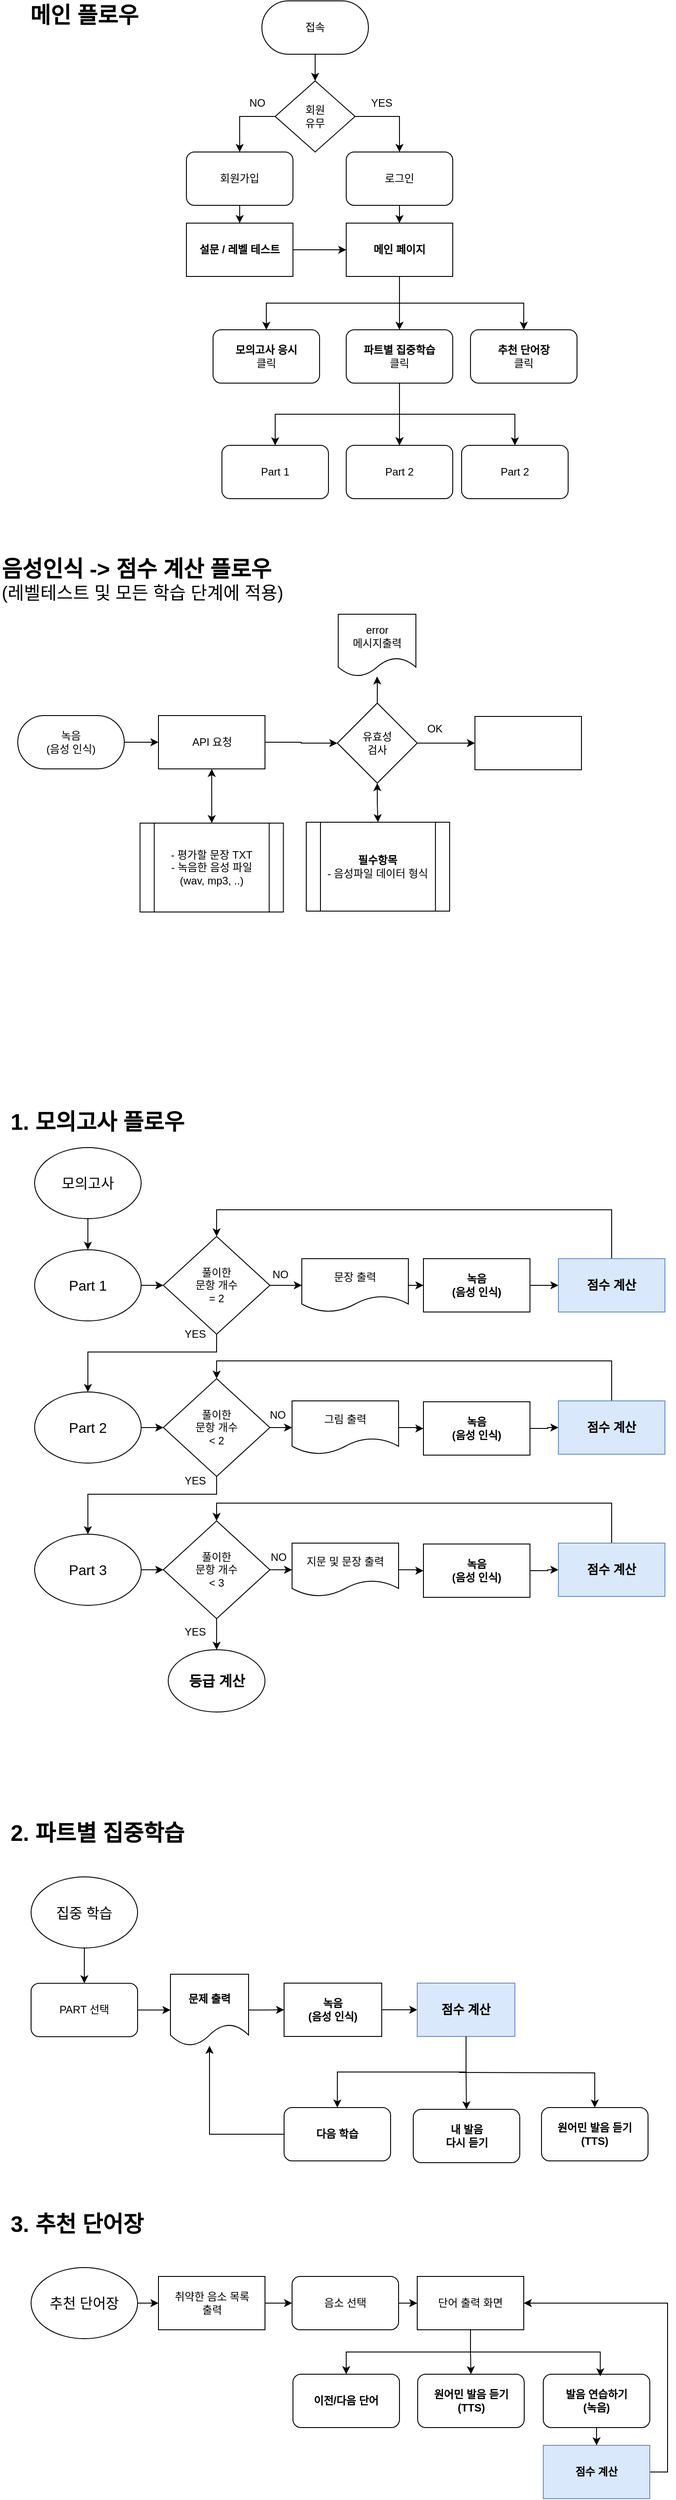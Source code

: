 <mxfile version="25.0.1">
  <diagram id="C5RBs43oDa-KdzZeNtuy" name="Page-1">
    <mxGraphModel dx="925" dy="498" grid="1" gridSize="10" guides="1" tooltips="1" connect="1" arrows="1" fold="1" page="1" pageScale="1" pageWidth="827" pageHeight="1169" math="0" shadow="0">
      <root>
        <mxCell id="WIyWlLk6GJQsqaUBKTNV-0" />
        <mxCell id="WIyWlLk6GJQsqaUBKTNV-1" parent="WIyWlLk6GJQsqaUBKTNV-0" />
        <mxCell id="WMfJV7rpTqCxI9mNvm0j-2" value="" style="edgeStyle=orthogonalEdgeStyle;rounded=0;orthogonalLoop=1;jettySize=auto;html=1;" edge="1" parent="WIyWlLk6GJQsqaUBKTNV-1" source="WMfJV7rpTqCxI9mNvm0j-0" target="WMfJV7rpTqCxI9mNvm0j-1">
          <mxGeometry relative="1" as="geometry" />
        </mxCell>
        <mxCell id="WMfJV7rpTqCxI9mNvm0j-0" value="회원가입" style="rounded=1;whiteSpace=wrap;html=1;" vertex="1" parent="WIyWlLk6GJQsqaUBKTNV-1">
          <mxGeometry x="230" y="200" width="120" height="60" as="geometry" />
        </mxCell>
        <mxCell id="WMfJV7rpTqCxI9mNvm0j-9" value="" style="edgeStyle=orthogonalEdgeStyle;rounded=0;orthogonalLoop=1;jettySize=auto;html=1;" edge="1" parent="WIyWlLk6GJQsqaUBKTNV-1" source="WMfJV7rpTqCxI9mNvm0j-1" target="WMfJV7rpTqCxI9mNvm0j-3">
          <mxGeometry relative="1" as="geometry" />
        </mxCell>
        <mxCell id="WMfJV7rpTqCxI9mNvm0j-1" value="&lt;b&gt;설문 / 레벨 테스트&lt;/b&gt;" style="whiteSpace=wrap;html=1;rounded=0;" vertex="1" parent="WIyWlLk6GJQsqaUBKTNV-1">
          <mxGeometry x="230" y="280" width="120" height="60" as="geometry" />
        </mxCell>
        <mxCell id="WMfJV7rpTqCxI9mNvm0j-11" value="" style="edgeStyle=orthogonalEdgeStyle;rounded=0;orthogonalLoop=1;jettySize=auto;html=1;" edge="1" parent="WIyWlLk6GJQsqaUBKTNV-1" source="WMfJV7rpTqCxI9mNvm0j-3" target="WMfJV7rpTqCxI9mNvm0j-10">
          <mxGeometry relative="1" as="geometry" />
        </mxCell>
        <mxCell id="WMfJV7rpTqCxI9mNvm0j-16" style="edgeStyle=orthogonalEdgeStyle;rounded=0;orthogonalLoop=1;jettySize=auto;html=1;exitX=0.5;exitY=1;exitDx=0;exitDy=0;" edge="1" parent="WIyWlLk6GJQsqaUBKTNV-1" source="WMfJV7rpTqCxI9mNvm0j-3" target="WMfJV7rpTqCxI9mNvm0j-14">
          <mxGeometry relative="1" as="geometry">
            <mxPoint x="470" y="390" as="sourcePoint" />
          </mxGeometry>
        </mxCell>
        <mxCell id="WMfJV7rpTqCxI9mNvm0j-42" style="edgeStyle=orthogonalEdgeStyle;rounded=0;orthogonalLoop=1;jettySize=auto;html=1;entryX=0.5;entryY=0;entryDx=0;entryDy=0;exitX=0.5;exitY=1;exitDx=0;exitDy=0;" edge="1" parent="WIyWlLk6GJQsqaUBKTNV-1" source="WMfJV7rpTqCxI9mNvm0j-3" target="WMfJV7rpTqCxI9mNvm0j-13">
          <mxGeometry relative="1" as="geometry" />
        </mxCell>
        <mxCell id="WMfJV7rpTqCxI9mNvm0j-3" value="&lt;b&gt;메인 페이지&lt;/b&gt;" style="rounded=0;whiteSpace=wrap;html=1;" vertex="1" parent="WIyWlLk6GJQsqaUBKTNV-1">
          <mxGeometry x="410" y="280" width="120" height="60" as="geometry" />
        </mxCell>
        <mxCell id="WMfJV7rpTqCxI9mNvm0j-8" value="" style="edgeStyle=orthogonalEdgeStyle;rounded=0;orthogonalLoop=1;jettySize=auto;html=1;" edge="1" parent="WIyWlLk6GJQsqaUBKTNV-1" source="WMfJV7rpTqCxI9mNvm0j-4" target="WMfJV7rpTqCxI9mNvm0j-3">
          <mxGeometry relative="1" as="geometry" />
        </mxCell>
        <mxCell id="WMfJV7rpTqCxI9mNvm0j-4" value="로그인" style="rounded=1;whiteSpace=wrap;html=1;" vertex="1" parent="WIyWlLk6GJQsqaUBKTNV-1">
          <mxGeometry x="410" y="200" width="120" height="60" as="geometry" />
        </mxCell>
        <mxCell id="WMfJV7rpTqCxI9mNvm0j-6" value="" style="edgeStyle=orthogonalEdgeStyle;rounded=0;orthogonalLoop=1;jettySize=auto;html=1;exitX=1;exitY=0.5;exitDx=0;exitDy=0;" edge="1" parent="WIyWlLk6GJQsqaUBKTNV-1" source="WMfJV7rpTqCxI9mNvm0j-37" target="WMfJV7rpTqCxI9mNvm0j-4">
          <mxGeometry relative="1" as="geometry">
            <mxPoint x="380" y="200" as="sourcePoint" />
          </mxGeometry>
        </mxCell>
        <mxCell id="WMfJV7rpTqCxI9mNvm0j-7" style="edgeStyle=orthogonalEdgeStyle;rounded=0;orthogonalLoop=1;jettySize=auto;html=1;entryX=0.5;entryY=0;entryDx=0;entryDy=0;exitX=0;exitY=0.5;exitDx=0;exitDy=0;" edge="1" parent="WIyWlLk6GJQsqaUBKTNV-1" source="WMfJV7rpTqCxI9mNvm0j-37" target="WMfJV7rpTqCxI9mNvm0j-0">
          <mxGeometry relative="1" as="geometry" />
        </mxCell>
        <mxCell id="WMfJV7rpTqCxI9mNvm0j-5" value="접속" style="rounded=1;whiteSpace=wrap;html=1;shape=label;aspect=fixed;arcSize=50;" vertex="1" parent="WIyWlLk6GJQsqaUBKTNV-1">
          <mxGeometry x="315" y="30" width="120" height="60" as="geometry" />
        </mxCell>
        <mxCell id="WMfJV7rpTqCxI9mNvm0j-21" value="" style="edgeStyle=orthogonalEdgeStyle;rounded=0;orthogonalLoop=1;jettySize=auto;html=1;" edge="1" parent="WIyWlLk6GJQsqaUBKTNV-1" source="WMfJV7rpTqCxI9mNvm0j-10" target="WMfJV7rpTqCxI9mNvm0j-20">
          <mxGeometry relative="1" as="geometry" />
        </mxCell>
        <mxCell id="WMfJV7rpTqCxI9mNvm0j-22" value="" style="edgeStyle=orthogonalEdgeStyle;rounded=0;orthogonalLoop=1;jettySize=auto;html=1;" edge="1" parent="WIyWlLk6GJQsqaUBKTNV-1" source="WMfJV7rpTqCxI9mNvm0j-10" target="WMfJV7rpTqCxI9mNvm0j-20">
          <mxGeometry relative="1" as="geometry" />
        </mxCell>
        <mxCell id="WMfJV7rpTqCxI9mNvm0j-24" style="edgeStyle=orthogonalEdgeStyle;rounded=0;orthogonalLoop=1;jettySize=auto;html=1;exitX=0.5;exitY=1;exitDx=0;exitDy=0;" edge="1" parent="WIyWlLk6GJQsqaUBKTNV-1" source="WMfJV7rpTqCxI9mNvm0j-10" target="WMfJV7rpTqCxI9mNvm0j-23">
          <mxGeometry relative="1" as="geometry" />
        </mxCell>
        <mxCell id="WMfJV7rpTqCxI9mNvm0j-26" style="edgeStyle=orthogonalEdgeStyle;rounded=0;orthogonalLoop=1;jettySize=auto;html=1;exitX=0.5;exitY=1;exitDx=0;exitDy=0;" edge="1" parent="WIyWlLk6GJQsqaUBKTNV-1" source="WMfJV7rpTqCxI9mNvm0j-10" target="WMfJV7rpTqCxI9mNvm0j-25">
          <mxGeometry relative="1" as="geometry" />
        </mxCell>
        <mxCell id="WMfJV7rpTqCxI9mNvm0j-10" value="&lt;b&gt;파트별 집중학습&lt;/b&gt;&lt;br&gt;클릭" style="whiteSpace=wrap;html=1;rounded=1;" vertex="1" parent="WIyWlLk6GJQsqaUBKTNV-1">
          <mxGeometry x="410" y="400" width="120" height="60" as="geometry" />
        </mxCell>
        <mxCell id="WMfJV7rpTqCxI9mNvm0j-13" value="&lt;b&gt;추천 단어장&lt;/b&gt;&lt;br&gt;클릭" style="whiteSpace=wrap;html=1;rounded=1;" vertex="1" parent="WIyWlLk6GJQsqaUBKTNV-1">
          <mxGeometry x="550" y="400" width="120" height="60" as="geometry" />
        </mxCell>
        <mxCell id="WMfJV7rpTqCxI9mNvm0j-14" value="&lt;b&gt;모의고사 응시&lt;/b&gt;&lt;br&gt;클릭" style="whiteSpace=wrap;html=1;rounded=1;" vertex="1" parent="WIyWlLk6GJQsqaUBKTNV-1">
          <mxGeometry x="260" y="400" width="120" height="60" as="geometry" />
        </mxCell>
        <mxCell id="WMfJV7rpTqCxI9mNvm0j-20" value="Part 2" style="whiteSpace=wrap;html=1;rounded=1;" vertex="1" parent="WIyWlLk6GJQsqaUBKTNV-1">
          <mxGeometry x="410" y="530" width="120" height="60" as="geometry" />
        </mxCell>
        <mxCell id="WMfJV7rpTqCxI9mNvm0j-23" value="Part 1" style="whiteSpace=wrap;html=1;rounded=1;" vertex="1" parent="WIyWlLk6GJQsqaUBKTNV-1">
          <mxGeometry x="270" y="530" width="120" height="60" as="geometry" />
        </mxCell>
        <mxCell id="WMfJV7rpTqCxI9mNvm0j-25" value="Part 2" style="whiteSpace=wrap;html=1;rounded=1;" vertex="1" parent="WIyWlLk6GJQsqaUBKTNV-1">
          <mxGeometry x="540" y="530" width="120" height="60" as="geometry" />
        </mxCell>
        <mxCell id="WMfJV7rpTqCxI9mNvm0j-27" value="&lt;font style=&quot;font-size: 25px;&quot;&gt;&lt;b&gt;메인 플로우&lt;/b&gt;&lt;/font&gt;" style="text;html=1;align=center;verticalAlign=middle;whiteSpace=wrap;rounded=0;" vertex="1" parent="WIyWlLk6GJQsqaUBKTNV-1">
          <mxGeometry x="40" y="30" width="150" height="30" as="geometry" />
        </mxCell>
        <mxCell id="WMfJV7rpTqCxI9mNvm0j-28" value="&lt;font style=&quot;&quot;&gt;&lt;b style=&quot;font-size: 25px;&quot;&gt;음성인식 -&amp;gt; 점수 계산 플로우&lt;/b&gt;&lt;br&gt;&lt;font style=&quot;font-size: 20px;&quot;&gt;(레벨테스트 및 모든 학습 단계에 적용)&lt;/font&gt;&lt;/font&gt;" style="text;html=1;align=left;verticalAlign=middle;whiteSpace=wrap;rounded=0;" vertex="1" parent="WIyWlLk6GJQsqaUBKTNV-1">
          <mxGeometry x="20" y="620" width="370" height="120" as="geometry" />
        </mxCell>
        <mxCell id="WMfJV7rpTqCxI9mNvm0j-144" value="" style="edgeStyle=orthogonalEdgeStyle;rounded=0;orthogonalLoop=1;jettySize=auto;html=1;" edge="1" parent="WIyWlLk6GJQsqaUBKTNV-1" source="WMfJV7rpTqCxI9mNvm0j-29" target="WMfJV7rpTqCxI9mNvm0j-143">
          <mxGeometry relative="1" as="geometry" />
        </mxCell>
        <mxCell id="WMfJV7rpTqCxI9mNvm0j-29" value="녹음&lt;br&gt;(음성 인식)" style="rounded=1;whiteSpace=wrap;html=1;shape=label;aspect=fixed;arcSize=50;" vertex="1" parent="WIyWlLk6GJQsqaUBKTNV-1">
          <mxGeometry x="40" y="834" width="120" height="60" as="geometry" />
        </mxCell>
        <mxCell id="WMfJV7rpTqCxI9mNvm0j-38" value="" style="edgeStyle=orthogonalEdgeStyle;rounded=0;orthogonalLoop=1;jettySize=auto;html=1;entryX=0.5;entryY=0;entryDx=0;entryDy=0;" edge="1" parent="WIyWlLk6GJQsqaUBKTNV-1" source="WMfJV7rpTqCxI9mNvm0j-5" target="WMfJV7rpTqCxI9mNvm0j-37">
          <mxGeometry relative="1" as="geometry">
            <mxPoint x="380" y="100" as="sourcePoint" />
            <mxPoint x="290" y="260" as="targetPoint" />
          </mxGeometry>
        </mxCell>
        <mxCell id="WMfJV7rpTqCxI9mNvm0j-37" value="회원&lt;br&gt;유무" style="rhombus;whiteSpace=wrap;html=1;" vertex="1" parent="WIyWlLk6GJQsqaUBKTNV-1">
          <mxGeometry x="330" y="120" width="90" height="80" as="geometry" />
        </mxCell>
        <mxCell id="WMfJV7rpTqCxI9mNvm0j-40" value="YES" style="text;html=1;align=center;verticalAlign=middle;whiteSpace=wrap;rounded=0;" vertex="1" parent="WIyWlLk6GJQsqaUBKTNV-1">
          <mxGeometry x="420" y="130" width="60" height="30" as="geometry" />
        </mxCell>
        <mxCell id="WMfJV7rpTqCxI9mNvm0j-41" value="NO" style="text;html=1;align=center;verticalAlign=middle;whiteSpace=wrap;rounded=0;" vertex="1" parent="WIyWlLk6GJQsqaUBKTNV-1">
          <mxGeometry x="280" y="130" width="60" height="30" as="geometry" />
        </mxCell>
        <mxCell id="WMfJV7rpTqCxI9mNvm0j-43" value="&lt;font style=&quot;&quot;&gt;&lt;b style=&quot;font-size: 25px;&quot;&gt;1. 모의고사 플로우&lt;/b&gt;&lt;br&gt;&lt;/font&gt;" style="text;html=1;align=left;verticalAlign=middle;whiteSpace=wrap;rounded=0;" vertex="1" parent="WIyWlLk6GJQsqaUBKTNV-1">
          <mxGeometry x="30" y="1270" width="230" height="40" as="geometry" />
        </mxCell>
        <mxCell id="WMfJV7rpTqCxI9mNvm0j-46" value="" style="edgeStyle=orthogonalEdgeStyle;rounded=0;orthogonalLoop=1;jettySize=auto;html=1;" edge="1" parent="WIyWlLk6GJQsqaUBKTNV-1" source="WMfJV7rpTqCxI9mNvm0j-44" target="WMfJV7rpTqCxI9mNvm0j-45">
          <mxGeometry relative="1" as="geometry" />
        </mxCell>
        <mxCell id="WMfJV7rpTqCxI9mNvm0j-44" value="&lt;font style=&quot;font-size: 16px;&quot;&gt;Part 1&lt;/font&gt;" style="ellipse;whiteSpace=wrap;html=1;strokeWidth=1;" vertex="1" parent="WIyWlLk6GJQsqaUBKTNV-1">
          <mxGeometry x="59" y="1435" width="120" height="80" as="geometry" />
        </mxCell>
        <mxCell id="WMfJV7rpTqCxI9mNvm0j-48" value="" style="edgeStyle=orthogonalEdgeStyle;rounded=0;orthogonalLoop=1;jettySize=auto;html=1;" edge="1" parent="WIyWlLk6GJQsqaUBKTNV-1" source="WMfJV7rpTqCxI9mNvm0j-45" target="WMfJV7rpTqCxI9mNvm0j-47">
          <mxGeometry relative="1" as="geometry" />
        </mxCell>
        <mxCell id="WMfJV7rpTqCxI9mNvm0j-80" style="edgeStyle=orthogonalEdgeStyle;rounded=0;orthogonalLoop=1;jettySize=auto;html=1;entryX=0.5;entryY=0;entryDx=0;entryDy=0;" edge="1" parent="WIyWlLk6GJQsqaUBKTNV-1" source="WMfJV7rpTqCxI9mNvm0j-45" target="WMfJV7rpTqCxI9mNvm0j-63">
          <mxGeometry relative="1" as="geometry">
            <Array as="points">
              <mxPoint x="264" y="1550" />
              <mxPoint x="119" y="1550" />
            </Array>
          </mxGeometry>
        </mxCell>
        <mxCell id="WMfJV7rpTqCxI9mNvm0j-45" value="풀이한 &lt;br&gt;문항 개수&lt;div&gt;= 2&lt;/div&gt;" style="rhombus;whiteSpace=wrap;html=1;strokeWidth=1;" vertex="1" parent="WIyWlLk6GJQsqaUBKTNV-1">
          <mxGeometry x="204" y="1420" width="120" height="110" as="geometry" />
        </mxCell>
        <mxCell id="WMfJV7rpTqCxI9mNvm0j-91" value="" style="edgeStyle=orthogonalEdgeStyle;rounded=0;orthogonalLoop=1;jettySize=auto;html=1;" edge="1" parent="WIyWlLk6GJQsqaUBKTNV-1" source="WMfJV7rpTqCxI9mNvm0j-47" target="WMfJV7rpTqCxI9mNvm0j-49">
          <mxGeometry relative="1" as="geometry" />
        </mxCell>
        <mxCell id="WMfJV7rpTqCxI9mNvm0j-47" value="문장 출력" style="whiteSpace=wrap;html=1;strokeWidth=1;shape=document;boundedLbl=1;" vertex="1" parent="WIyWlLk6GJQsqaUBKTNV-1">
          <mxGeometry x="360" y="1445" width="120" height="60" as="geometry" />
        </mxCell>
        <mxCell id="WMfJV7rpTqCxI9mNvm0j-55" value="" style="edgeStyle=orthogonalEdgeStyle;rounded=0;orthogonalLoop=1;jettySize=auto;html=1;" edge="1" parent="WIyWlLk6GJQsqaUBKTNV-1" source="WMfJV7rpTqCxI9mNvm0j-49" target="WMfJV7rpTqCxI9mNvm0j-54">
          <mxGeometry relative="1" as="geometry" />
        </mxCell>
        <mxCell id="WMfJV7rpTqCxI9mNvm0j-49" value="녹음&lt;br&gt;(음성 인식)" style="whiteSpace=wrap;html=1;strokeWidth=1;fontStyle=1" vertex="1" parent="WIyWlLk6GJQsqaUBKTNV-1">
          <mxGeometry x="497" y="1445" width="120" height="60" as="geometry" />
        </mxCell>
        <mxCell id="WMfJV7rpTqCxI9mNvm0j-56" style="edgeStyle=orthogonalEdgeStyle;rounded=0;orthogonalLoop=1;jettySize=auto;html=1;exitX=0.5;exitY=1;exitDx=0;exitDy=0;" edge="1" parent="WIyWlLk6GJQsqaUBKTNV-1" source="WMfJV7rpTqCxI9mNvm0j-54" target="WMfJV7rpTqCxI9mNvm0j-45">
          <mxGeometry relative="1" as="geometry">
            <mxPoint x="259" y="1420" as="targetPoint" />
            <Array as="points">
              <mxPoint x="709" y="1390" />
              <mxPoint x="264" y="1390" />
            </Array>
          </mxGeometry>
        </mxCell>
        <mxCell id="WMfJV7rpTqCxI9mNvm0j-54" value="점수 계산" style="whiteSpace=wrap;html=1;strokeWidth=1;fillColor=#dae8fc;strokeColor=#6c8ebf;fontSize=14;fontStyle=1" vertex="1" parent="WIyWlLk6GJQsqaUBKTNV-1">
          <mxGeometry x="649" y="1445" width="120" height="60" as="geometry" />
        </mxCell>
        <mxCell id="WMfJV7rpTqCxI9mNvm0j-84" value="" style="edgeStyle=orthogonalEdgeStyle;rounded=0;orthogonalLoop=1;jettySize=auto;html=1;" edge="1" parent="WIyWlLk6GJQsqaUBKTNV-1" source="WMfJV7rpTqCxI9mNvm0j-61" target="WMfJV7rpTqCxI9mNvm0j-44">
          <mxGeometry relative="1" as="geometry" />
        </mxCell>
        <mxCell id="WMfJV7rpTqCxI9mNvm0j-61" value="&lt;font style=&quot;font-size: 16px;&quot;&gt;모의고사&lt;br&gt;&lt;/font&gt;" style="ellipse;whiteSpace=wrap;html=1;" vertex="1" parent="WIyWlLk6GJQsqaUBKTNV-1">
          <mxGeometry x="59" y="1320" width="120" height="80" as="geometry" />
        </mxCell>
        <mxCell id="WMfJV7rpTqCxI9mNvm0j-62" value="" style="edgeStyle=orthogonalEdgeStyle;rounded=0;orthogonalLoop=1;jettySize=auto;html=1;" edge="1" source="WMfJV7rpTqCxI9mNvm0j-63" target="WMfJV7rpTqCxI9mNvm0j-65" parent="WIyWlLk6GJQsqaUBKTNV-1">
          <mxGeometry relative="1" as="geometry" />
        </mxCell>
        <mxCell id="WMfJV7rpTqCxI9mNvm0j-63" value="&lt;font style=&quot;font-size: 16px;&quot;&gt;Part 2&lt;/font&gt;" style="ellipse;whiteSpace=wrap;html=1;strokeWidth=1;" vertex="1" parent="WIyWlLk6GJQsqaUBKTNV-1">
          <mxGeometry x="59" y="1595" width="120" height="80" as="geometry" />
        </mxCell>
        <mxCell id="WMfJV7rpTqCxI9mNvm0j-64" value="" style="edgeStyle=orthogonalEdgeStyle;rounded=0;orthogonalLoop=1;jettySize=auto;html=1;" edge="1" source="WMfJV7rpTqCxI9mNvm0j-65" target="WMfJV7rpTqCxI9mNvm0j-66" parent="WIyWlLk6GJQsqaUBKTNV-1">
          <mxGeometry relative="1" as="geometry" />
        </mxCell>
        <mxCell id="WMfJV7rpTqCxI9mNvm0j-81" style="edgeStyle=orthogonalEdgeStyle;rounded=0;orthogonalLoop=1;jettySize=auto;html=1;" edge="1" parent="WIyWlLk6GJQsqaUBKTNV-1" source="WMfJV7rpTqCxI9mNvm0j-65" target="WMfJV7rpTqCxI9mNvm0j-72">
          <mxGeometry relative="1" as="geometry">
            <Array as="points">
              <mxPoint x="264" y="1710" />
              <mxPoint x="119" y="1710" />
            </Array>
          </mxGeometry>
        </mxCell>
        <mxCell id="WMfJV7rpTqCxI9mNvm0j-65" value="풀이한 &lt;br&gt;문항 개수&lt;div&gt;&amp;lt; 2&lt;/div&gt;" style="rhombus;whiteSpace=wrap;html=1;strokeWidth=1;" vertex="1" parent="WIyWlLk6GJQsqaUBKTNV-1">
          <mxGeometry x="204" y="1580" width="120" height="110" as="geometry" />
        </mxCell>
        <mxCell id="WMfJV7rpTqCxI9mNvm0j-92" value="" style="edgeStyle=orthogonalEdgeStyle;rounded=0;orthogonalLoop=1;jettySize=auto;html=1;" edge="1" parent="WIyWlLk6GJQsqaUBKTNV-1" source="WMfJV7rpTqCxI9mNvm0j-66" target="WMfJV7rpTqCxI9mNvm0j-68">
          <mxGeometry relative="1" as="geometry" />
        </mxCell>
        <mxCell id="WMfJV7rpTqCxI9mNvm0j-66" value="그림 출력" style="whiteSpace=wrap;html=1;strokeWidth=1;shape=document;boundedLbl=1;" vertex="1" parent="WIyWlLk6GJQsqaUBKTNV-1">
          <mxGeometry x="349" y="1605" width="120" height="60" as="geometry" />
        </mxCell>
        <mxCell id="WMfJV7rpTqCxI9mNvm0j-67" value="" style="edgeStyle=orthogonalEdgeStyle;rounded=0;orthogonalLoop=1;jettySize=auto;html=1;" edge="1" source="WMfJV7rpTqCxI9mNvm0j-68" target="WMfJV7rpTqCxI9mNvm0j-70" parent="WIyWlLk6GJQsqaUBKTNV-1">
          <mxGeometry relative="1" as="geometry" />
        </mxCell>
        <mxCell id="WMfJV7rpTqCxI9mNvm0j-68" value="녹음&lt;br&gt;(음성 인식)" style="whiteSpace=wrap;html=1;strokeWidth=1;fontStyle=1" vertex="1" parent="WIyWlLk6GJQsqaUBKTNV-1">
          <mxGeometry x="497" y="1606" width="120" height="60" as="geometry" />
        </mxCell>
        <mxCell id="WMfJV7rpTqCxI9mNvm0j-69" style="edgeStyle=orthogonalEdgeStyle;rounded=0;orthogonalLoop=1;jettySize=auto;html=1;exitX=0.5;exitY=1;exitDx=0;exitDy=0;" edge="1" source="WMfJV7rpTqCxI9mNvm0j-70" target="WMfJV7rpTqCxI9mNvm0j-65" parent="WIyWlLk6GJQsqaUBKTNV-1">
          <mxGeometry relative="1" as="geometry">
            <mxPoint x="259" y="1580" as="targetPoint" />
            <Array as="points">
              <mxPoint x="709" y="1560" />
              <mxPoint x="264" y="1560" />
            </Array>
          </mxGeometry>
        </mxCell>
        <mxCell id="WMfJV7rpTqCxI9mNvm0j-70" value="점수 계산" style="whiteSpace=wrap;html=1;strokeWidth=1;fillColor=#dae8fc;strokeColor=#6c8ebf;fontSize=14;fontStyle=1" vertex="1" parent="WIyWlLk6GJQsqaUBKTNV-1">
          <mxGeometry x="649" y="1605" width="120" height="60" as="geometry" />
        </mxCell>
        <mxCell id="WMfJV7rpTqCxI9mNvm0j-71" value="" style="edgeStyle=orthogonalEdgeStyle;rounded=0;orthogonalLoop=1;jettySize=auto;html=1;" edge="1" source="WMfJV7rpTqCxI9mNvm0j-72" target="WMfJV7rpTqCxI9mNvm0j-74" parent="WIyWlLk6GJQsqaUBKTNV-1">
          <mxGeometry relative="1" as="geometry" />
        </mxCell>
        <mxCell id="WMfJV7rpTqCxI9mNvm0j-72" value="&lt;font style=&quot;font-size: 16px;&quot;&gt;Part 3&lt;/font&gt;" style="ellipse;whiteSpace=wrap;html=1;strokeWidth=1;" vertex="1" parent="WIyWlLk6GJQsqaUBKTNV-1">
          <mxGeometry x="59" y="1755" width="120" height="80" as="geometry" />
        </mxCell>
        <mxCell id="WMfJV7rpTqCxI9mNvm0j-73" value="" style="edgeStyle=orthogonalEdgeStyle;rounded=0;orthogonalLoop=1;jettySize=auto;html=1;" edge="1" source="WMfJV7rpTqCxI9mNvm0j-74" target="WMfJV7rpTqCxI9mNvm0j-75" parent="WIyWlLk6GJQsqaUBKTNV-1">
          <mxGeometry relative="1" as="geometry" />
        </mxCell>
        <mxCell id="WMfJV7rpTqCxI9mNvm0j-89" value="" style="edgeStyle=orthogonalEdgeStyle;rounded=0;orthogonalLoop=1;jettySize=auto;html=1;" edge="1" parent="WIyWlLk6GJQsqaUBKTNV-1" source="WMfJV7rpTqCxI9mNvm0j-74" target="WMfJV7rpTqCxI9mNvm0j-88">
          <mxGeometry relative="1" as="geometry" />
        </mxCell>
        <mxCell id="WMfJV7rpTqCxI9mNvm0j-74" value="풀이한 &lt;br&gt;문항 개수&lt;div&gt;&amp;lt; 3&lt;/div&gt;" style="rhombus;whiteSpace=wrap;html=1;strokeWidth=1;" vertex="1" parent="WIyWlLk6GJQsqaUBKTNV-1">
          <mxGeometry x="204" y="1740" width="120" height="110" as="geometry" />
        </mxCell>
        <mxCell id="WMfJV7rpTqCxI9mNvm0j-93" value="" style="edgeStyle=orthogonalEdgeStyle;rounded=0;orthogonalLoop=1;jettySize=auto;html=1;" edge="1" parent="WIyWlLk6GJQsqaUBKTNV-1" source="WMfJV7rpTqCxI9mNvm0j-75" target="WMfJV7rpTqCxI9mNvm0j-77">
          <mxGeometry relative="1" as="geometry" />
        </mxCell>
        <mxCell id="WMfJV7rpTqCxI9mNvm0j-75" value="지문 및 문장 출력" style="whiteSpace=wrap;html=1;strokeWidth=1;shape=document;boundedLbl=1;" vertex="1" parent="WIyWlLk6GJQsqaUBKTNV-1">
          <mxGeometry x="349" y="1765" width="120" height="60" as="geometry" />
        </mxCell>
        <mxCell id="WMfJV7rpTqCxI9mNvm0j-76" value="" style="edgeStyle=orthogonalEdgeStyle;rounded=0;orthogonalLoop=1;jettySize=auto;html=1;" edge="1" source="WMfJV7rpTqCxI9mNvm0j-77" target="WMfJV7rpTqCxI9mNvm0j-79" parent="WIyWlLk6GJQsqaUBKTNV-1">
          <mxGeometry relative="1" as="geometry" />
        </mxCell>
        <mxCell id="WMfJV7rpTqCxI9mNvm0j-77" value="녹음&lt;br&gt;(음성 인식)" style="whiteSpace=wrap;html=1;strokeWidth=1;fontStyle=1" vertex="1" parent="WIyWlLk6GJQsqaUBKTNV-1">
          <mxGeometry x="497" y="1766" width="120" height="60" as="geometry" />
        </mxCell>
        <mxCell id="WMfJV7rpTqCxI9mNvm0j-78" style="edgeStyle=orthogonalEdgeStyle;rounded=0;orthogonalLoop=1;jettySize=auto;html=1;exitX=0.5;exitY=1;exitDx=0;exitDy=0;" edge="1" source="WMfJV7rpTqCxI9mNvm0j-79" target="WMfJV7rpTqCxI9mNvm0j-74" parent="WIyWlLk6GJQsqaUBKTNV-1">
          <mxGeometry relative="1" as="geometry">
            <mxPoint x="259" y="1740" as="targetPoint" />
            <Array as="points">
              <mxPoint x="709" y="1720" />
              <mxPoint x="264" y="1720" />
            </Array>
          </mxGeometry>
        </mxCell>
        <mxCell id="WMfJV7rpTqCxI9mNvm0j-79" value="점수 계산" style="whiteSpace=wrap;html=1;strokeWidth=1;fillColor=#dae8fc;strokeColor=#6c8ebf;fontSize=14;fontStyle=1" vertex="1" parent="WIyWlLk6GJQsqaUBKTNV-1">
          <mxGeometry x="649" y="1765" width="120" height="60" as="geometry" />
        </mxCell>
        <mxCell id="WMfJV7rpTqCxI9mNvm0j-88" value="&lt;span style=&quot;font-size: 16px;&quot;&gt;&lt;b&gt;등급 계산&lt;/b&gt;&lt;/span&gt;" style="whiteSpace=wrap;html=1;strokeWidth=1;rounded=0;shape=ellipse;perimeter=ellipsePerimeter;" vertex="1" parent="WIyWlLk6GJQsqaUBKTNV-1">
          <mxGeometry x="209.5" y="1885" width="109" height="70" as="geometry" />
        </mxCell>
        <mxCell id="WMfJV7rpTqCxI9mNvm0j-94" value="YES" style="text;html=1;align=center;verticalAlign=middle;whiteSpace=wrap;rounded=0;" vertex="1" parent="WIyWlLk6GJQsqaUBKTNV-1">
          <mxGeometry x="210" y="1515" width="60" height="30" as="geometry" />
        </mxCell>
        <mxCell id="WMfJV7rpTqCxI9mNvm0j-95" value="YES" style="text;html=1;align=center;verticalAlign=middle;whiteSpace=wrap;rounded=0;" vertex="1" parent="WIyWlLk6GJQsqaUBKTNV-1">
          <mxGeometry x="210" y="1680" width="60" height="30" as="geometry" />
        </mxCell>
        <mxCell id="WMfJV7rpTqCxI9mNvm0j-96" value="YES" style="text;html=1;align=center;verticalAlign=middle;whiteSpace=wrap;rounded=0;" vertex="1" parent="WIyWlLk6GJQsqaUBKTNV-1">
          <mxGeometry x="209.5" y="1850" width="60" height="30" as="geometry" />
        </mxCell>
        <mxCell id="WMfJV7rpTqCxI9mNvm0j-97" value="NO" style="text;html=1;align=center;verticalAlign=middle;whiteSpace=wrap;rounded=0;" vertex="1" parent="WIyWlLk6GJQsqaUBKTNV-1">
          <mxGeometry x="306" y="1448" width="60" height="30" as="geometry" />
        </mxCell>
        <mxCell id="WMfJV7rpTqCxI9mNvm0j-98" value="NO" style="text;html=1;align=center;verticalAlign=middle;whiteSpace=wrap;rounded=0;" vertex="1" parent="WIyWlLk6GJQsqaUBKTNV-1">
          <mxGeometry x="303" y="1606" width="60" height="30" as="geometry" />
        </mxCell>
        <mxCell id="WMfJV7rpTqCxI9mNvm0j-99" value="NO" style="text;html=1;align=center;verticalAlign=middle;whiteSpace=wrap;rounded=0;" vertex="1" parent="WIyWlLk6GJQsqaUBKTNV-1">
          <mxGeometry x="304" y="1766" width="60" height="30" as="geometry" />
        </mxCell>
        <mxCell id="WMfJV7rpTqCxI9mNvm0j-122" value="" style="edgeStyle=orthogonalEdgeStyle;rounded=0;orthogonalLoop=1;jettySize=auto;html=1;" edge="1" parent="WIyWlLk6GJQsqaUBKTNV-1" source="WMfJV7rpTqCxI9mNvm0j-100" target="WMfJV7rpTqCxI9mNvm0j-121">
          <mxGeometry relative="1" as="geometry" />
        </mxCell>
        <mxCell id="WMfJV7rpTqCxI9mNvm0j-100" value="&lt;font style=&quot;font-size: 16px;&quot;&gt;집중 학습&lt;/font&gt;" style="ellipse;whiteSpace=wrap;html=1;" vertex="1" parent="WIyWlLk6GJQsqaUBKTNV-1">
          <mxGeometry x="55" y="2140.5" width="120" height="80" as="geometry" />
        </mxCell>
        <mxCell id="WMfJV7rpTqCxI9mNvm0j-104" value="" style="edgeStyle=orthogonalEdgeStyle;rounded=0;orthogonalLoop=1;jettySize=auto;html=1;" edge="1" source="WMfJV7rpTqCxI9mNvm0j-107" target="WMfJV7rpTqCxI9mNvm0j-106" parent="WIyWlLk6GJQsqaUBKTNV-1">
          <mxGeometry relative="1" as="geometry" />
        </mxCell>
        <mxCell id="WMfJV7rpTqCxI9mNvm0j-111" value="" style="edgeStyle=orthogonalEdgeStyle;rounded=0;orthogonalLoop=1;jettySize=auto;html=1;" edge="1" parent="WIyWlLk6GJQsqaUBKTNV-1" source="WMfJV7rpTqCxI9mNvm0j-106" target="WMfJV7rpTqCxI9mNvm0j-110">
          <mxGeometry relative="1" as="geometry" />
        </mxCell>
        <mxCell id="WMfJV7rpTqCxI9mNvm0j-106" value="녹음&lt;br&gt;(음성 인식)" style="whiteSpace=wrap;html=1;strokeWidth=1;fontStyle=1" vertex="1" parent="WIyWlLk6GJQsqaUBKTNV-1">
          <mxGeometry x="340" y="2260" width="110" height="60" as="geometry" />
        </mxCell>
        <mxCell id="WMfJV7rpTqCxI9mNvm0j-107" value="문제 출력" style="whiteSpace=wrap;html=1;strokeWidth=1;shape=document;boundedLbl=1;fontStyle=1" vertex="1" parent="WIyWlLk6GJQsqaUBKTNV-1">
          <mxGeometry x="212" y="2250" width="88" height="80.5" as="geometry" />
        </mxCell>
        <mxCell id="WMfJV7rpTqCxI9mNvm0j-113" value="" style="edgeStyle=orthogonalEdgeStyle;rounded=0;orthogonalLoop=1;jettySize=auto;html=1;" edge="1" parent="WIyWlLk6GJQsqaUBKTNV-1" source="WMfJV7rpTqCxI9mNvm0j-110" target="WMfJV7rpTqCxI9mNvm0j-112">
          <mxGeometry relative="1" as="geometry" />
        </mxCell>
        <mxCell id="WMfJV7rpTqCxI9mNvm0j-116" style="edgeStyle=orthogonalEdgeStyle;rounded=0;orthogonalLoop=1;jettySize=auto;html=1;" edge="1" parent="WIyWlLk6GJQsqaUBKTNV-1" target="WMfJV7rpTqCxI9mNvm0j-115">
          <mxGeometry relative="1" as="geometry">
            <mxPoint x="537" y="2360.5" as="sourcePoint" />
          </mxGeometry>
        </mxCell>
        <mxCell id="WMfJV7rpTqCxI9mNvm0j-110" value="&lt;font style=&quot;font-size: 14px;&quot;&gt;점수 계산&lt;/font&gt;" style="whiteSpace=wrap;html=1;strokeWidth=1;fontStyle=1;fillColor=#dae8fc;strokeColor=#6c8ebf;" vertex="1" parent="WIyWlLk6GJQsqaUBKTNV-1">
          <mxGeometry x="490" y="2260" width="110" height="60" as="geometry" />
        </mxCell>
        <mxCell id="WMfJV7rpTqCxI9mNvm0j-112" value="내 발음&lt;br&gt;다시 듣기" style="whiteSpace=wrap;html=1;strokeWidth=1;fontStyle=1;rounded=1;" vertex="1" parent="WIyWlLk6GJQsqaUBKTNV-1">
          <mxGeometry x="485.5" y="2402" width="120" height="60" as="geometry" />
        </mxCell>
        <mxCell id="WMfJV7rpTqCxI9mNvm0j-120" style="edgeStyle=orthogonalEdgeStyle;rounded=0;orthogonalLoop=1;jettySize=auto;html=1;" edge="1" parent="WIyWlLk6GJQsqaUBKTNV-1" source="WMfJV7rpTqCxI9mNvm0j-114" target="WMfJV7rpTqCxI9mNvm0j-107">
          <mxGeometry relative="1" as="geometry" />
        </mxCell>
        <mxCell id="WMfJV7rpTqCxI9mNvm0j-114" value="다음 학습" style="whiteSpace=wrap;html=1;strokeWidth=1;fontStyle=1;rounded=1;" vertex="1" parent="WIyWlLk6GJQsqaUBKTNV-1">
          <mxGeometry x="340" y="2400" width="120" height="60" as="geometry" />
        </mxCell>
        <mxCell id="WMfJV7rpTqCxI9mNvm0j-115" value="원어민 발음 듣기&lt;br&gt;(TTS)" style="whiteSpace=wrap;html=1;strokeWidth=1;fontStyle=1;rounded=1;" vertex="1" parent="WIyWlLk6GJQsqaUBKTNV-1">
          <mxGeometry x="630" y="2400" width="120" height="60" as="geometry" />
        </mxCell>
        <mxCell id="WMfJV7rpTqCxI9mNvm0j-118" style="edgeStyle=orthogonalEdgeStyle;rounded=0;orthogonalLoop=1;jettySize=auto;html=1;entryX=0.5;entryY=0;entryDx=0;entryDy=0;exitX=0.5;exitY=1;exitDx=0;exitDy=0;" edge="1" parent="WIyWlLk6GJQsqaUBKTNV-1" source="WMfJV7rpTqCxI9mNvm0j-110" target="WMfJV7rpTqCxI9mNvm0j-114">
          <mxGeometry relative="1" as="geometry" />
        </mxCell>
        <mxCell id="WMfJV7rpTqCxI9mNvm0j-119" value="&lt;font style=&quot;&quot;&gt;&lt;b style=&quot;font-size: 25px;&quot;&gt;2. 파트별 집중학습&lt;/b&gt;&lt;br&gt;&lt;/font&gt;" style="text;html=1;align=left;verticalAlign=middle;whiteSpace=wrap;rounded=0;" vertex="1" parent="WIyWlLk6GJQsqaUBKTNV-1">
          <mxGeometry x="30" y="2070" width="230" height="40" as="geometry" />
        </mxCell>
        <mxCell id="WMfJV7rpTqCxI9mNvm0j-123" value="" style="edgeStyle=orthogonalEdgeStyle;rounded=0;orthogonalLoop=1;jettySize=auto;html=1;" edge="1" parent="WIyWlLk6GJQsqaUBKTNV-1" source="WMfJV7rpTqCxI9mNvm0j-121" target="WMfJV7rpTqCxI9mNvm0j-107">
          <mxGeometry relative="1" as="geometry" />
        </mxCell>
        <mxCell id="WMfJV7rpTqCxI9mNvm0j-121" value="PART 선택" style="rounded=1;whiteSpace=wrap;html=1;" vertex="1" parent="WIyWlLk6GJQsqaUBKTNV-1">
          <mxGeometry x="55" y="2260.25" width="120" height="60" as="geometry" />
        </mxCell>
        <mxCell id="WMfJV7rpTqCxI9mNvm0j-124" value="&lt;font style=&quot;&quot;&gt;&lt;b style=&quot;font-size: 25px;&quot;&gt;3. 추천 단어장&lt;/b&gt;&lt;br&gt;&lt;/font&gt;" style="text;html=1;align=left;verticalAlign=middle;whiteSpace=wrap;rounded=0;" vertex="1" parent="WIyWlLk6GJQsqaUBKTNV-1">
          <mxGeometry x="30" y="2510" width="230" height="40" as="geometry" />
        </mxCell>
        <mxCell id="WMfJV7rpTqCxI9mNvm0j-127" value="" style="edgeStyle=orthogonalEdgeStyle;rounded=0;orthogonalLoop=1;jettySize=auto;html=1;" edge="1" parent="WIyWlLk6GJQsqaUBKTNV-1" source="WMfJV7rpTqCxI9mNvm0j-125" target="WMfJV7rpTqCxI9mNvm0j-126">
          <mxGeometry relative="1" as="geometry" />
        </mxCell>
        <mxCell id="WMfJV7rpTqCxI9mNvm0j-125" value="&lt;font style=&quot;font-size: 16px;&quot;&gt;추천 단어장&lt;/font&gt;" style="ellipse;whiteSpace=wrap;html=1;" vertex="1" parent="WIyWlLk6GJQsqaUBKTNV-1">
          <mxGeometry x="55" y="2580" width="120" height="80" as="geometry" />
        </mxCell>
        <mxCell id="WMfJV7rpTqCxI9mNvm0j-129" value="" style="edgeStyle=orthogonalEdgeStyle;rounded=0;orthogonalLoop=1;jettySize=auto;html=1;" edge="1" parent="WIyWlLk6GJQsqaUBKTNV-1" source="WMfJV7rpTqCxI9mNvm0j-126" target="WMfJV7rpTqCxI9mNvm0j-128">
          <mxGeometry relative="1" as="geometry" />
        </mxCell>
        <mxCell id="WMfJV7rpTqCxI9mNvm0j-126" value="취약한 음소 목록&lt;br&gt;출력" style="whiteSpace=wrap;html=1;" vertex="1" parent="WIyWlLk6GJQsqaUBKTNV-1">
          <mxGeometry x="198.5" y="2590" width="120" height="60" as="geometry" />
        </mxCell>
        <mxCell id="WMfJV7rpTqCxI9mNvm0j-131" value="" style="edgeStyle=orthogonalEdgeStyle;rounded=0;orthogonalLoop=1;jettySize=auto;html=1;" edge="1" parent="WIyWlLk6GJQsqaUBKTNV-1" source="WMfJV7rpTqCxI9mNvm0j-128" target="WMfJV7rpTqCxI9mNvm0j-130">
          <mxGeometry relative="1" as="geometry" />
        </mxCell>
        <mxCell id="WMfJV7rpTqCxI9mNvm0j-128" value="음소 선택" style="rounded=1;whiteSpace=wrap;html=1;" vertex="1" parent="WIyWlLk6GJQsqaUBKTNV-1">
          <mxGeometry x="349" y="2590" width="120" height="60" as="geometry" />
        </mxCell>
        <mxCell id="WMfJV7rpTqCxI9mNvm0j-136" value="" style="edgeStyle=orthogonalEdgeStyle;rounded=0;orthogonalLoop=1;jettySize=auto;html=1;" edge="1" parent="WIyWlLk6GJQsqaUBKTNV-1" source="WMfJV7rpTqCxI9mNvm0j-130" target="WMfJV7rpTqCxI9mNvm0j-133">
          <mxGeometry relative="1" as="geometry" />
        </mxCell>
        <mxCell id="WMfJV7rpTqCxI9mNvm0j-137" style="edgeStyle=orthogonalEdgeStyle;rounded=0;orthogonalLoop=1;jettySize=auto;html=1;exitX=0.5;exitY=1;exitDx=0;exitDy=0;" edge="1" parent="WIyWlLk6GJQsqaUBKTNV-1" source="WMfJV7rpTqCxI9mNvm0j-130" target="WMfJV7rpTqCxI9mNvm0j-132">
          <mxGeometry relative="1" as="geometry" />
        </mxCell>
        <mxCell id="WMfJV7rpTqCxI9mNvm0j-130" value="단어 출력 화면" style="rounded=0;whiteSpace=wrap;html=1;" vertex="1" parent="WIyWlLk6GJQsqaUBKTNV-1">
          <mxGeometry x="490" y="2590" width="120" height="60" as="geometry" />
        </mxCell>
        <mxCell id="WMfJV7rpTqCxI9mNvm0j-132" value="이전/다음 단어" style="whiteSpace=wrap;html=1;strokeWidth=1;fontStyle=1;rounded=1;" vertex="1" parent="WIyWlLk6GJQsqaUBKTNV-1">
          <mxGeometry x="350" y="2700" width="120" height="60" as="geometry" />
        </mxCell>
        <mxCell id="WMfJV7rpTqCxI9mNvm0j-133" value="원어민 발음 듣기&lt;br&gt;(TTS)" style="whiteSpace=wrap;html=1;strokeWidth=1;fontStyle=1;rounded=1;" vertex="1" parent="WIyWlLk6GJQsqaUBKTNV-1">
          <mxGeometry x="490.5" y="2700" width="120" height="60" as="geometry" />
        </mxCell>
        <mxCell id="WMfJV7rpTqCxI9mNvm0j-142" value="" style="edgeStyle=orthogonalEdgeStyle;rounded=0;orthogonalLoop=1;jettySize=auto;html=1;" edge="1" parent="WIyWlLk6GJQsqaUBKTNV-1" source="WMfJV7rpTqCxI9mNvm0j-134" target="WMfJV7rpTqCxI9mNvm0j-139">
          <mxGeometry relative="1" as="geometry" />
        </mxCell>
        <mxCell id="WMfJV7rpTqCxI9mNvm0j-134" value="발음 연습하기&lt;br&gt;(녹음)" style="whiteSpace=wrap;html=1;strokeWidth=1;fontStyle=1;rounded=1;" vertex="1" parent="WIyWlLk6GJQsqaUBKTNV-1">
          <mxGeometry x="632" y="2700" width="120" height="60" as="geometry" />
        </mxCell>
        <mxCell id="WMfJV7rpTqCxI9mNvm0j-138" style="edgeStyle=orthogonalEdgeStyle;rounded=0;orthogonalLoop=1;jettySize=auto;html=1;entryX=0.535;entryY=0.039;entryDx=0;entryDy=0;entryPerimeter=0;exitX=0.5;exitY=1;exitDx=0;exitDy=0;" edge="1" parent="WIyWlLk6GJQsqaUBKTNV-1" source="WMfJV7rpTqCxI9mNvm0j-130" target="WMfJV7rpTqCxI9mNvm0j-134">
          <mxGeometry relative="1" as="geometry">
            <mxPoint x="550" y="2680" as="sourcePoint" />
          </mxGeometry>
        </mxCell>
        <mxCell id="WMfJV7rpTqCxI9mNvm0j-141" style="edgeStyle=orthogonalEdgeStyle;rounded=0;orthogonalLoop=1;jettySize=auto;html=1;entryX=1;entryY=0.5;entryDx=0;entryDy=0;exitX=1;exitY=0.5;exitDx=0;exitDy=0;" edge="1" parent="WIyWlLk6GJQsqaUBKTNV-1" source="WMfJV7rpTqCxI9mNvm0j-139" target="WMfJV7rpTqCxI9mNvm0j-130">
          <mxGeometry relative="1" as="geometry" />
        </mxCell>
        <mxCell id="WMfJV7rpTqCxI9mNvm0j-139" value="점수 계산" style="whiteSpace=wrap;html=1;strokeWidth=1;fontStyle=1;rounded=0;fillColor=#dae8fc;strokeColor=#6c8ebf;" vertex="1" parent="WIyWlLk6GJQsqaUBKTNV-1">
          <mxGeometry x="632" y="2780" width="120" height="60" as="geometry" />
        </mxCell>
        <mxCell id="WMfJV7rpTqCxI9mNvm0j-146" value="" style="edgeStyle=orthogonalEdgeStyle;rounded=0;orthogonalLoop=1;jettySize=auto;html=1;startArrow=classic;" edge="1" parent="WIyWlLk6GJQsqaUBKTNV-1" source="WMfJV7rpTqCxI9mNvm0j-143" target="WMfJV7rpTqCxI9mNvm0j-145">
          <mxGeometry relative="1" as="geometry" />
        </mxCell>
        <mxCell id="WMfJV7rpTqCxI9mNvm0j-150" value="" style="edgeStyle=orthogonalEdgeStyle;rounded=0;orthogonalLoop=1;jettySize=auto;html=1;" edge="1" parent="WIyWlLk6GJQsqaUBKTNV-1" source="WMfJV7rpTqCxI9mNvm0j-143" target="WMfJV7rpTqCxI9mNvm0j-149">
          <mxGeometry relative="1" as="geometry" />
        </mxCell>
        <mxCell id="WMfJV7rpTqCxI9mNvm0j-143" value="API 요청" style="rounded=0;whiteSpace=wrap;html=1;" vertex="1" parent="WIyWlLk6GJQsqaUBKTNV-1">
          <mxGeometry x="198.5" y="834" width="120" height="60" as="geometry" />
        </mxCell>
        <mxCell id="WMfJV7rpTqCxI9mNvm0j-145" value="- 평가할 문장 TXT&lt;div&gt;- 녹음한 음성 파일&lt;br&gt;(wav, mp3, ..)&lt;/div&gt;" style="shape=process;whiteSpace=wrap;html=1;backgroundOutline=1;" vertex="1" parent="WIyWlLk6GJQsqaUBKTNV-1">
          <mxGeometry x="177.75" y="955" width="161.5" height="100" as="geometry" />
        </mxCell>
        <mxCell id="WMfJV7rpTqCxI9mNvm0j-152" value="" style="edgeStyle=orthogonalEdgeStyle;rounded=0;orthogonalLoop=1;jettySize=auto;html=1;startArrow=classic;" edge="1" parent="WIyWlLk6GJQsqaUBKTNV-1" source="WMfJV7rpTqCxI9mNvm0j-149" target="WMfJV7rpTqCxI9mNvm0j-151">
          <mxGeometry relative="1" as="geometry" />
        </mxCell>
        <mxCell id="WMfJV7rpTqCxI9mNvm0j-154" value="" style="edgeStyle=orthogonalEdgeStyle;rounded=0;orthogonalLoop=1;jettySize=auto;html=1;" edge="1" parent="WIyWlLk6GJQsqaUBKTNV-1" source="WMfJV7rpTqCxI9mNvm0j-149" target="WMfJV7rpTqCxI9mNvm0j-153">
          <mxGeometry relative="1" as="geometry" />
        </mxCell>
        <mxCell id="WMfJV7rpTqCxI9mNvm0j-158" value="" style="edgeStyle=orthogonalEdgeStyle;rounded=0;orthogonalLoop=1;jettySize=auto;html=1;" edge="1" parent="WIyWlLk6GJQsqaUBKTNV-1" source="WMfJV7rpTqCxI9mNvm0j-149" target="WMfJV7rpTqCxI9mNvm0j-156">
          <mxGeometry relative="1" as="geometry" />
        </mxCell>
        <mxCell id="WMfJV7rpTqCxI9mNvm0j-149" value="유효성&lt;br&gt;검사" style="rhombus;whiteSpace=wrap;html=1;" vertex="1" parent="WIyWlLk6GJQsqaUBKTNV-1">
          <mxGeometry x="400" y="820" width="90" height="90" as="geometry" />
        </mxCell>
        <mxCell id="WMfJV7rpTqCxI9mNvm0j-151" value="&lt;b&gt;필수항목&lt;/b&gt;&lt;br&gt;- 음성파일 데이터 형식" style="shape=process;whiteSpace=wrap;html=1;backgroundOutline=1;" vertex="1" parent="WIyWlLk6GJQsqaUBKTNV-1">
          <mxGeometry x="365" y="954" width="161.5" height="100" as="geometry" />
        </mxCell>
        <mxCell id="WMfJV7rpTqCxI9mNvm0j-153" value="" style="whiteSpace=wrap;html=1;" vertex="1" parent="WIyWlLk6GJQsqaUBKTNV-1">
          <mxGeometry x="555" y="835" width="120" height="60" as="geometry" />
        </mxCell>
        <mxCell id="WMfJV7rpTqCxI9mNvm0j-155" value="OK" style="text;html=1;align=center;verticalAlign=middle;whiteSpace=wrap;rounded=0;" vertex="1" parent="WIyWlLk6GJQsqaUBKTNV-1">
          <mxGeometry x="480" y="834" width="60" height="30" as="geometry" />
        </mxCell>
        <mxCell id="WMfJV7rpTqCxI9mNvm0j-156" value="error &lt;br&gt;메시지출력" style="shape=document;whiteSpace=wrap;html=1;boundedLbl=1;" vertex="1" parent="WIyWlLk6GJQsqaUBKTNV-1">
          <mxGeometry x="401" y="720" width="87.5" height="70" as="geometry" />
        </mxCell>
      </root>
    </mxGraphModel>
  </diagram>
</mxfile>
